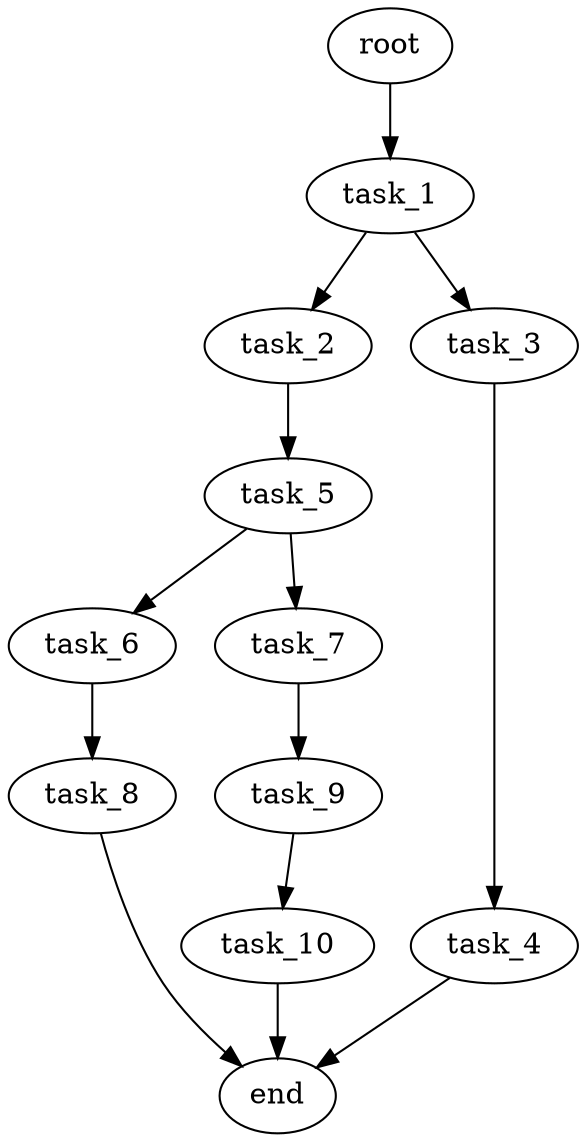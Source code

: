 digraph G {
  root [size="0.000000e+00"];
  task_1 [size="4.076586e+10"];
  task_2 [size="5.426569e+10"];
  task_3 [size="4.158327e+10"];
  task_4 [size="2.069137e+10"];
  task_5 [size="4.202015e+10"];
  task_6 [size="9.048480e+10"];
  task_7 [size="5.841210e+10"];
  task_8 [size="6.955534e+10"];
  task_9 [size="8.567464e+10"];
  task_10 [size="7.656180e+10"];
  end [size="0.000000e+00"];

  root -> task_1 [size="1.000000e-12"];
  task_1 -> task_2 [size="5.426569e+08"];
  task_1 -> task_3 [size="4.158327e+08"];
  task_2 -> task_5 [size="4.202015e+08"];
  task_3 -> task_4 [size="2.069137e+08"];
  task_4 -> end [size="1.000000e-12"];
  task_5 -> task_6 [size="9.048480e+08"];
  task_5 -> task_7 [size="5.841210e+08"];
  task_6 -> task_8 [size="6.955534e+08"];
  task_7 -> task_9 [size="8.567464e+08"];
  task_8 -> end [size="1.000000e-12"];
  task_9 -> task_10 [size="7.656180e+08"];
  task_10 -> end [size="1.000000e-12"];
}
